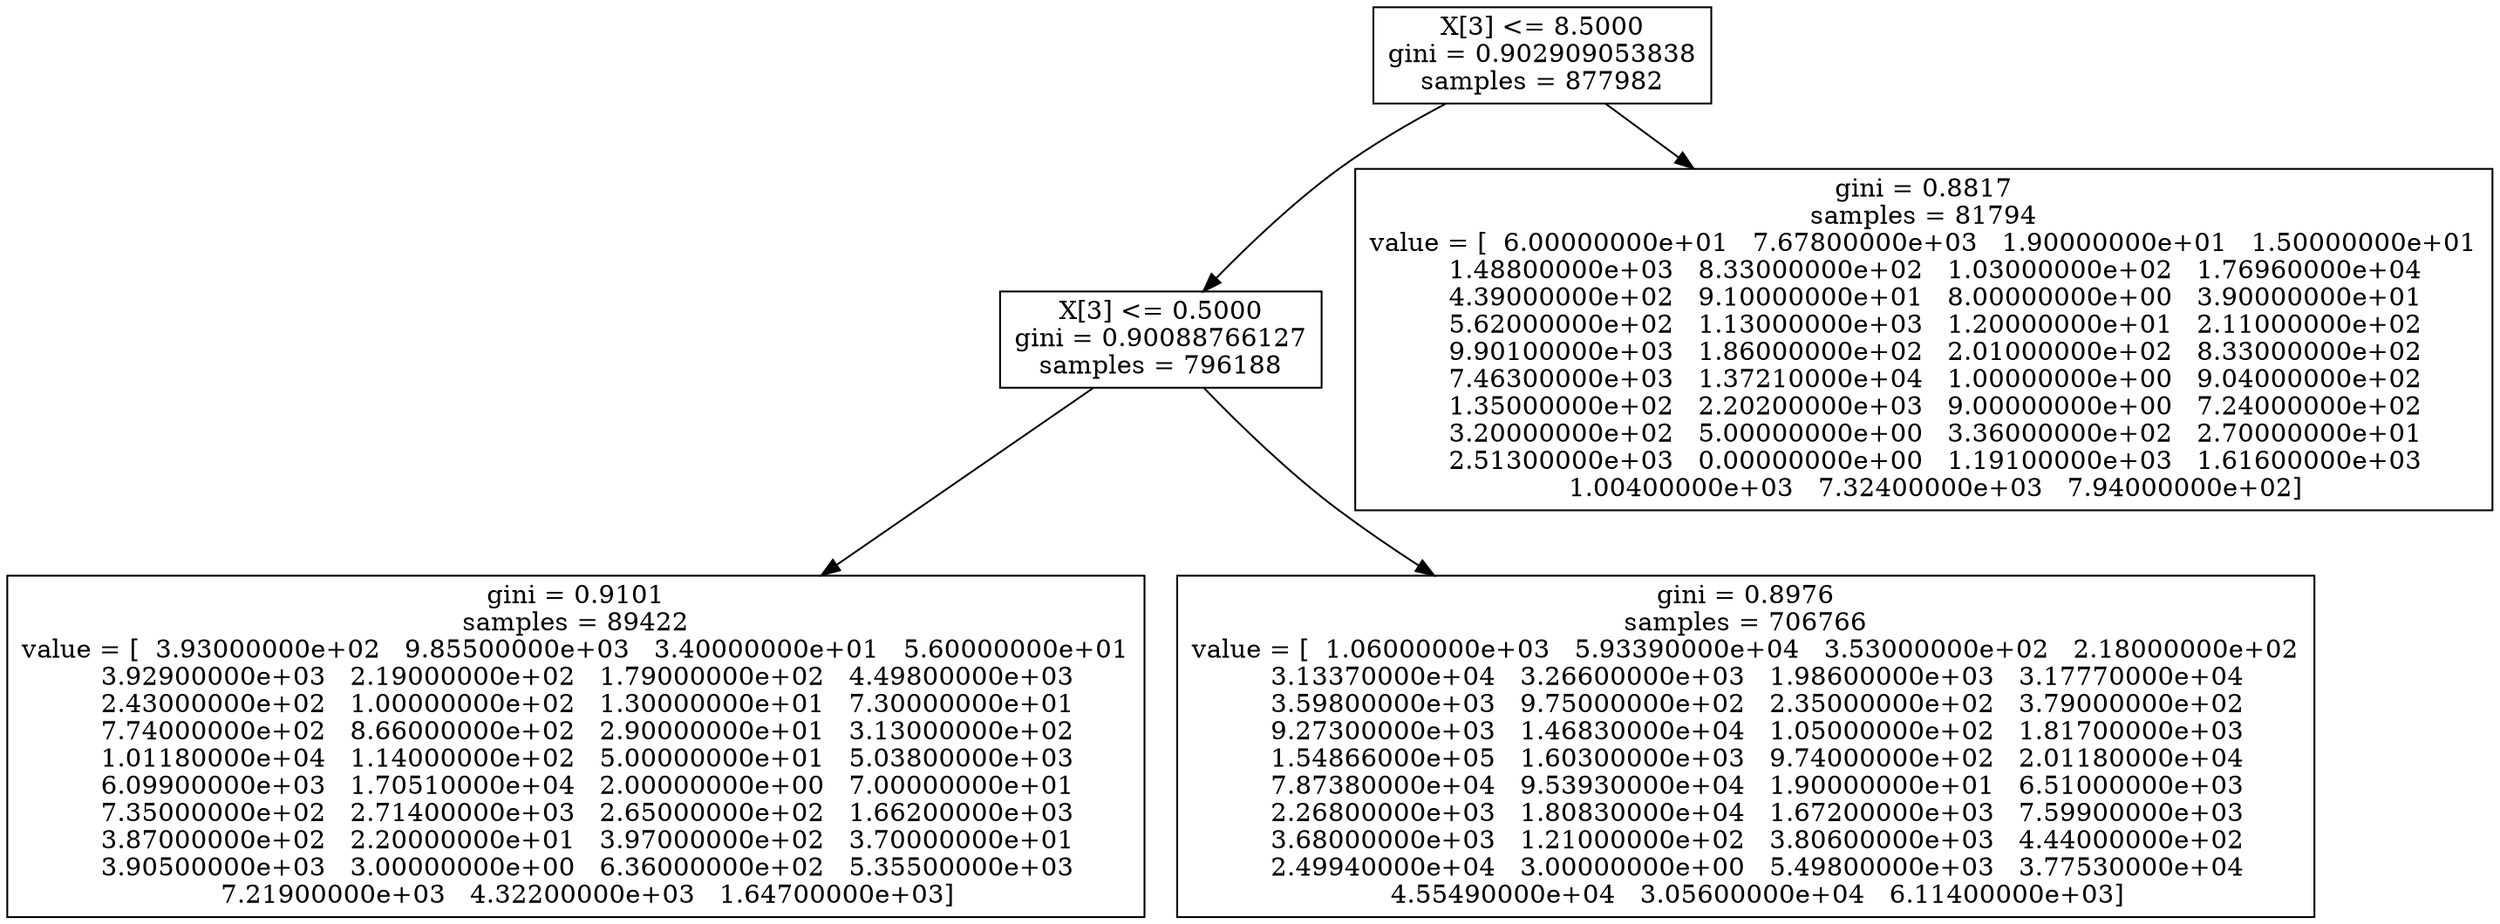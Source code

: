 digraph Tree {
0 [label="X[3] <= 8.5000\ngini = 0.902909053838\nsamples = 877982", shape="box"] ;
1 [label="X[3] <= 0.5000\ngini = 0.90088766127\nsamples = 796188", shape="box"] ;
0 -> 1 ;
2 [label="gini = 0.9101\nsamples = 89422\nvalue = [  3.93000000e+02   9.85500000e+03   3.40000000e+01   5.60000000e+01
   3.92900000e+03   2.19000000e+02   1.79000000e+02   4.49800000e+03
   2.43000000e+02   1.00000000e+02   1.30000000e+01   7.30000000e+01
   7.74000000e+02   8.66000000e+02   2.90000000e+01   3.13000000e+02
   1.01180000e+04   1.14000000e+02   5.00000000e+01   5.03800000e+03
   6.09900000e+03   1.70510000e+04   2.00000000e+00   7.00000000e+01
   7.35000000e+02   2.71400000e+03   2.65000000e+02   1.66200000e+03
   3.87000000e+02   2.20000000e+01   3.97000000e+02   3.70000000e+01
   3.90500000e+03   3.00000000e+00   6.36000000e+02   5.35500000e+03
   7.21900000e+03   4.32200000e+03   1.64700000e+03]", shape="box"] ;
1 -> 2 ;
3 [label="gini = 0.8976\nsamples = 706766\nvalue = [  1.06000000e+03   5.93390000e+04   3.53000000e+02   2.18000000e+02
   3.13370000e+04   3.26600000e+03   1.98600000e+03   3.17770000e+04
   3.59800000e+03   9.75000000e+02   2.35000000e+02   3.79000000e+02
   9.27300000e+03   1.46830000e+04   1.05000000e+02   1.81700000e+03
   1.54866000e+05   1.60300000e+03   9.74000000e+02   2.01180000e+04
   7.87380000e+04   9.53930000e+04   1.90000000e+01   6.51000000e+03
   2.26800000e+03   1.80830000e+04   1.67200000e+03   7.59900000e+03
   3.68000000e+03   1.21000000e+02   3.80600000e+03   4.44000000e+02
   2.49940000e+04   3.00000000e+00   5.49800000e+03   3.77530000e+04
   4.55490000e+04   3.05600000e+04   6.11400000e+03]", shape="box"] ;
1 -> 3 ;
4 [label="gini = 0.8817\nsamples = 81794\nvalue = [  6.00000000e+01   7.67800000e+03   1.90000000e+01   1.50000000e+01
   1.48800000e+03   8.33000000e+02   1.03000000e+02   1.76960000e+04
   4.39000000e+02   9.10000000e+01   8.00000000e+00   3.90000000e+01
   5.62000000e+02   1.13000000e+03   1.20000000e+01   2.11000000e+02
   9.90100000e+03   1.86000000e+02   2.01000000e+02   8.33000000e+02
   7.46300000e+03   1.37210000e+04   1.00000000e+00   9.04000000e+02
   1.35000000e+02   2.20200000e+03   9.00000000e+00   7.24000000e+02
   3.20000000e+02   5.00000000e+00   3.36000000e+02   2.70000000e+01
   2.51300000e+03   0.00000000e+00   1.19100000e+03   1.61600000e+03
   1.00400000e+03   7.32400000e+03   7.94000000e+02]", shape="box"] ;
0 -> 4 ;
}